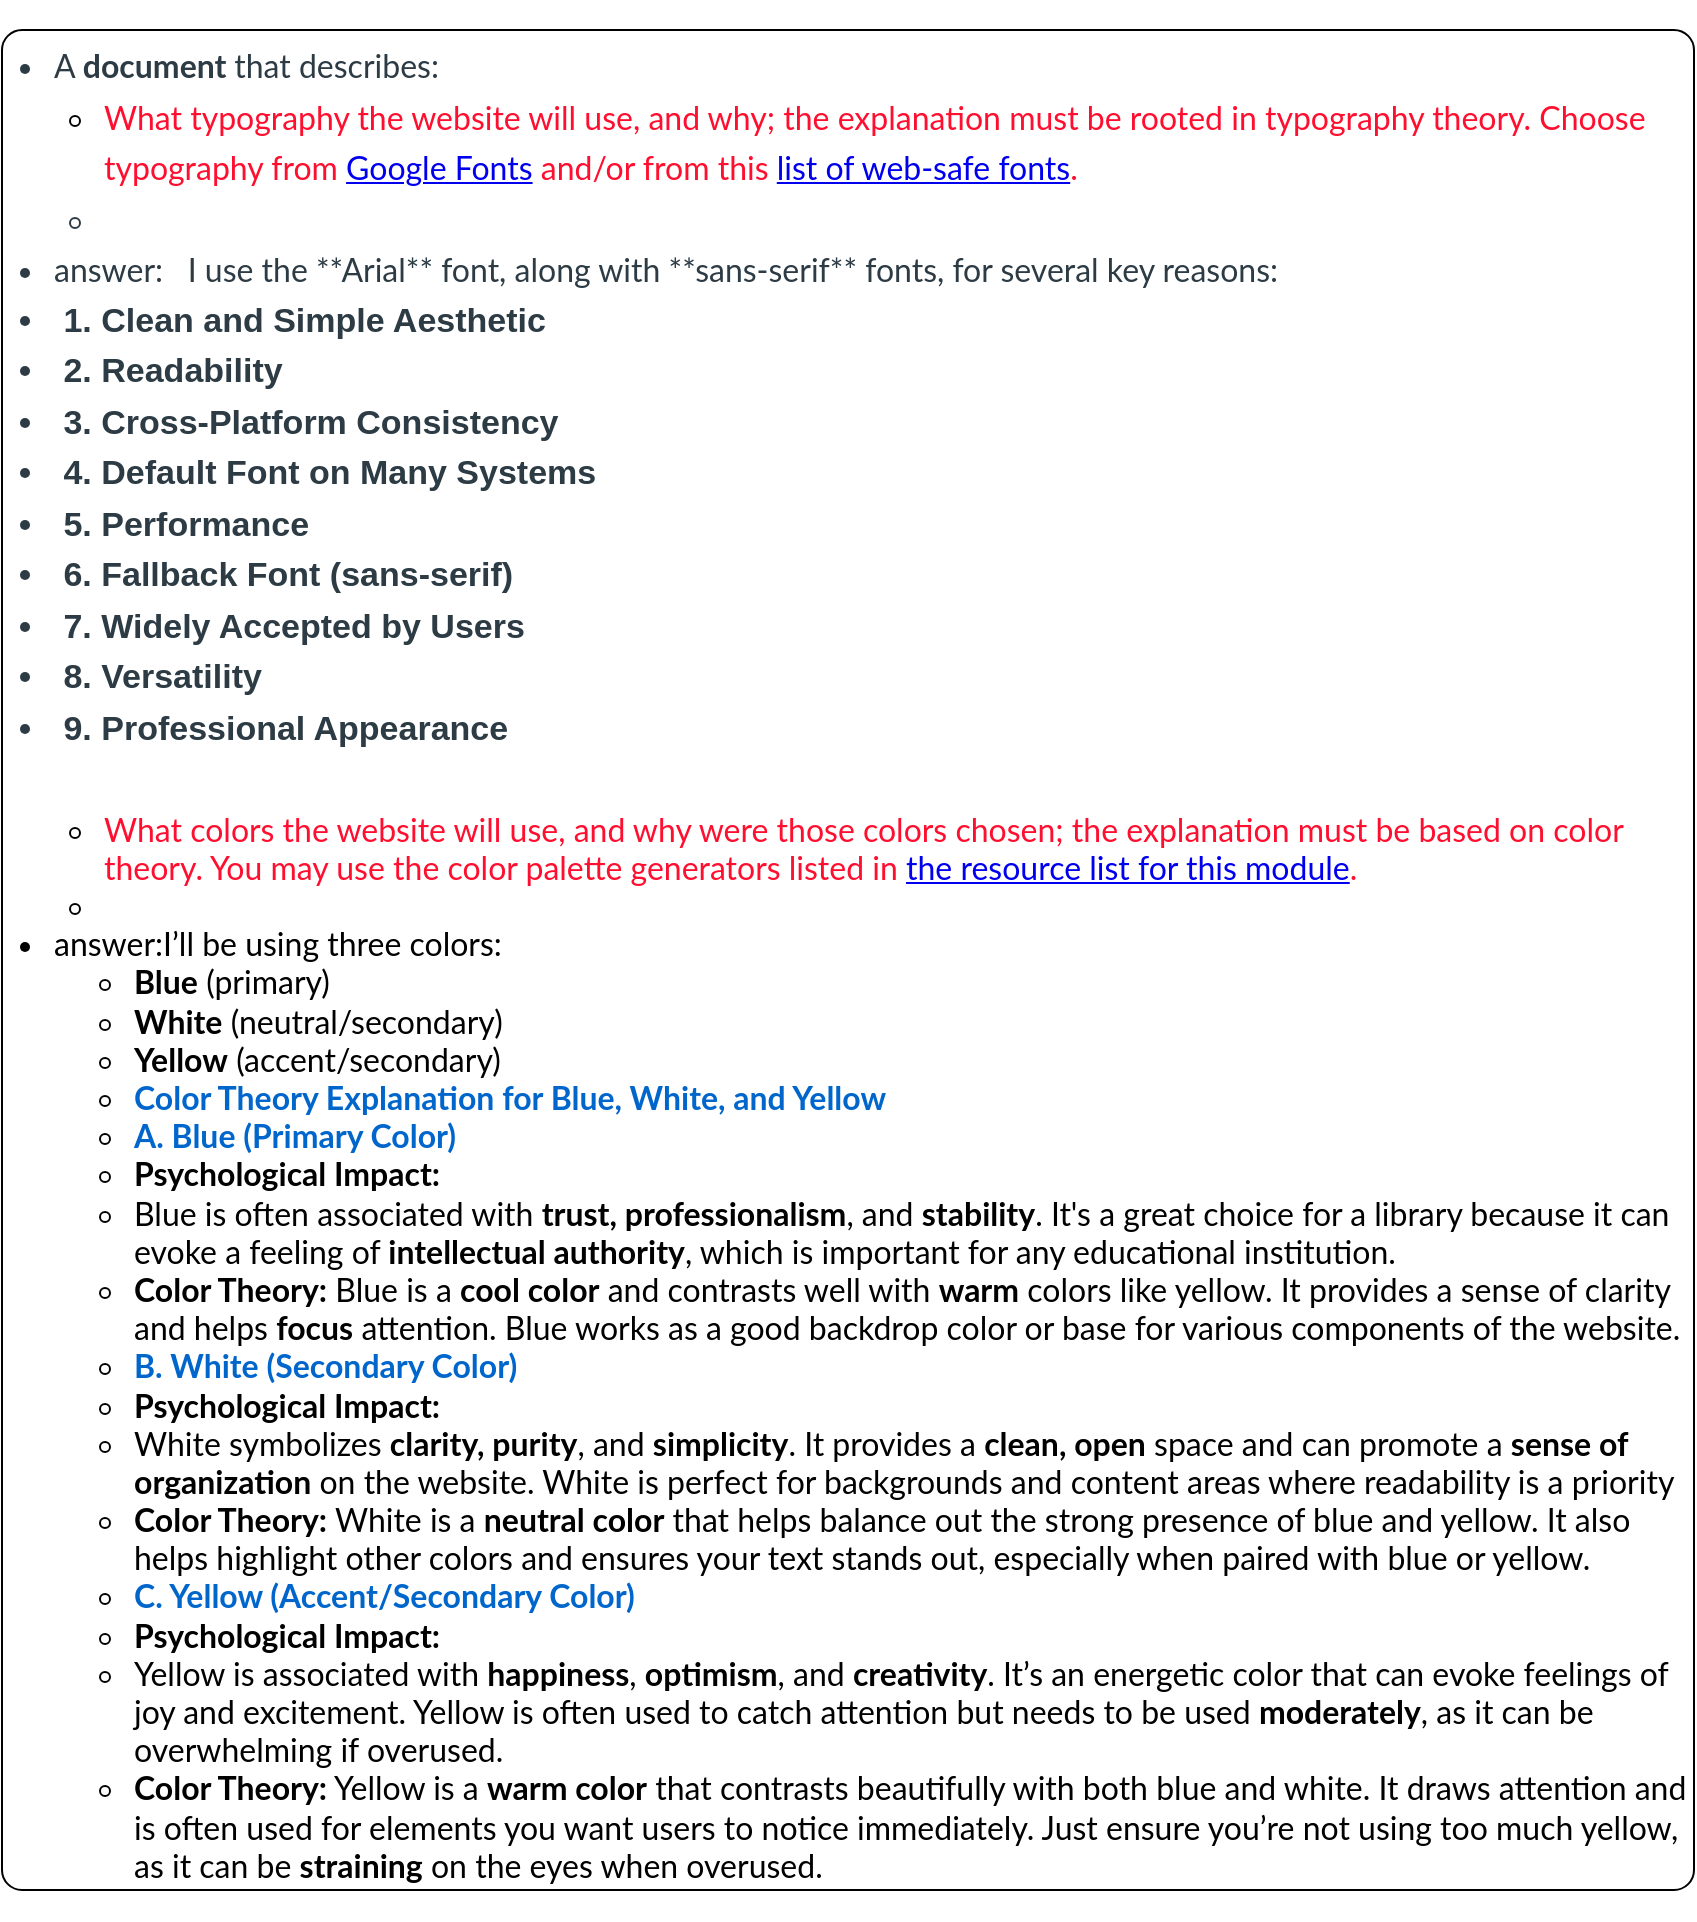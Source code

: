 <mxfile version="26.0.10">
  <diagram name="Page-1" id="ajU-YOVjr32LErKRBZZc">
    <mxGraphModel dx="1784" dy="1908" grid="0" gridSize="10" guides="1" tooltips="1" connect="1" arrows="1" fold="1" page="0" pageScale="1" pageWidth="850" pageHeight="1100" math="0" shadow="0">
      <root>
        <mxCell id="0" />
        <mxCell id="1" parent="0" />
        <mxCell id="9U9QXe8vwR6Vp0-iUwlZ-3" value="&lt;ul style=&quot;padding: 10px 0px 0px; margin: 10px 0px 6px 25px; text-size-adjust: auto; text-align: start; line-height: 150%;&quot;&gt;&lt;li style=&quot;color: light-dark(rgb(45, 59, 69), rgb(178, 190, 198)); font-family: &amp;quot;Lato Extended&amp;quot;, Lato, &amp;quot;Helvetica Neue&amp;quot;, Helvetica, Arial, sans-serif; font-size: 16px; font-weight: 400; text-size-adjust: auto;&quot;&gt;A&lt;span style=&quot;text-size-adjust: auto;&quot;&gt;&amp;nbsp;&lt;/span&gt;&lt;strong style=&quot;text-size-adjust: auto;&quot;&gt;document&lt;span style=&quot;text-size-adjust: auto;&quot;&gt;&amp;nbsp;&lt;/span&gt;&lt;/strong&gt;that describes:&lt;/li&gt;&lt;ul style=&quot;font-family: &amp;quot;Lato Extended&amp;quot;, Lato, &amp;quot;Helvetica Neue&amp;quot;, Helvetica, Arial, sans-serif; font-size: 16px; font-weight: 400; padding: 0px; margin: 0px 0px 0px 25px; text-size-adjust: auto;&quot;&gt;&lt;li style=&quot;text-size-adjust: auto;&quot;&gt;&lt;font style=&quot;color: light-dark(rgb(255, 15, 47), rgb(178, 190, 198));&quot;&gt;What typography the website will use, and why; the explanation must be rooted in typography theory. Choose typography from&lt;span style=&quot;text-size-adjust: auto;&quot;&gt;&amp;nbsp;&lt;/span&gt;&lt;a style=&quot;text-size-adjust: auto; outline: transparent solid 0.125rem;&quot; target=&quot;_blank&quot; href=&quot;https://fonts.google.com/&quot; class=&quot;inline_disabled external&quot;&gt;&lt;span style=&quot;text-size-adjust: auto;&quot;&gt;Google Fonts&lt;/span&gt;&lt;span style=&quot;text-size-adjust: auto;&quot; role=&quot;presentation&quot; class=&quot;external_link_icon&quot;&gt;&lt;span style=&quot;text-size-adjust: auto; border: 0px; clip: rect(0px, 0px, 0px, 0px); height: 1px; margin: -1px; overflow: hidden; padding: 0px; position: absolute; width: 1px; transform: translateZ(0px);&quot; class=&quot;screenreader-only&quot;&gt;Links to an external site.&lt;/span&gt;&lt;/span&gt;&lt;/a&gt;&lt;span style=&quot;text-size-adjust: auto;&quot;&gt;&amp;nbsp;&lt;/span&gt;and/or from this&lt;span style=&quot;text-size-adjust: auto;&quot;&gt;&amp;nbsp;&lt;/span&gt;&lt;a style=&quot;text-size-adjust: auto; outline: transparent solid 0.125rem;&quot; target=&quot;_blank&quot; href=&quot;https://blog.hubspot.com/website/web-safe-html-css-fonts&quot; class=&quot;inline_disabled external&quot;&gt;&lt;span style=&quot;text-size-adjust: auto;&quot;&gt;list of web-safe fonts&lt;/span&gt;&lt;span style=&quot;text-size-adjust: auto;&quot; role=&quot;presentation&quot; class=&quot;external_link_icon&quot;&gt;&lt;span style=&quot;text-size-adjust: auto; border: 0px; clip: rect(0px, 0px, 0px, 0px); height: 1px; margin: -1px; overflow: hidden; padding: 0px; position: absolute; width: 1px; transform: translateZ(0px);&quot; class=&quot;screenreader-only&quot;&gt;Links to an external site.&lt;/span&gt;&lt;/span&gt;&lt;/a&gt;.&amp;nbsp;&lt;/font&gt;&lt;/li&gt;&lt;li style=&quot;color: light-dark(rgb(45, 59, 69), rgb(178, 190, 198)); text-size-adjust: auto;&quot;&gt;&lt;br&gt;&lt;/li&gt;&lt;/ul&gt;&lt;li style=&quot;color: light-dark(rgb(45, 59, 69), rgb(178, 190, 198)); font-family: &amp;quot;Lato Extended&amp;quot;, Lato, &amp;quot;Helvetica Neue&amp;quot;, Helvetica, Arial, sans-serif; font-size: 16px; font-weight: 400;&quot;&gt;answer:&amp;nbsp; &amp;nbsp;I use the **Arial** font, along with **sans-serif** fonts, for several key reasons:&lt;/li&gt;&lt;li style=&quot;color: light-dark(rgb(45, 59, 69), rgb(178, 190, 198));&quot;&gt;&amp;nbsp;1. Clean and Simple Aesthetic&lt;/li&gt;&lt;li style=&quot;color: light-dark(rgb(45, 59, 69), rgb(178, 190, 198));&quot;&gt;&amp;nbsp;2. Readability&lt;/li&gt;&lt;li style=&quot;color: light-dark(rgb(45, 59, 69), rgb(178, 190, 198));&quot;&gt;&amp;nbsp;3. Cross-Platform Consistency&lt;/li&gt;&lt;li style=&quot;color: light-dark(rgb(45, 59, 69), rgb(178, 190, 198));&quot;&gt;&amp;nbsp;4. Default Font on Many Systems&lt;/li&gt;&lt;li style=&quot;color: light-dark(rgb(45, 59, 69), rgb(178, 190, 198));&quot;&gt;&amp;nbsp;5. Performance&lt;/li&gt;&lt;li style=&quot;color: light-dark(rgb(45, 59, 69), rgb(178, 190, 198));&quot;&gt;&amp;nbsp;6. Fallback Font (sans-serif)&lt;/li&gt;&lt;li style=&quot;color: light-dark(rgb(45, 59, 69), rgb(178, 190, 198));&quot;&gt;&amp;nbsp;7. Widely Accepted by Users&lt;/li&gt;&lt;li style=&quot;color: light-dark(rgb(45, 59, 69), rgb(178, 190, 198));&quot;&gt;&amp;nbsp;8. Versatility&lt;/li&gt;&lt;li style=&quot;color: light-dark(rgb(45, 59, 69), rgb(178, 190, 198));&quot;&gt;&amp;nbsp;9. Professional Appearance&amp;nbsp;&amp;nbsp;&lt;/li&gt;&lt;/ul&gt;&lt;div style=&quot;text-align: left;&quot;&gt;&lt;font face=&quot;Lato Extended, Lato, Helvetica Neue, Helvetica, Arial, sans-serif&quot; color=&quot;#2d3b45&quot;&gt;&lt;span style=&quot;font-size: 16px; font-weight: 400;&quot;&gt;&lt;br&gt;&lt;/span&gt;&lt;/font&gt;&lt;/div&gt;&lt;ul style=&quot;padding: 0px; margin: 0px 0px 6px 25px; text-size-adjust: auto; font-family: &amp;quot;Lato Extended&amp;quot;, Lato, &amp;quot;Helvetica Neue&amp;quot;, Helvetica, Arial, sans-serif; font-size: 16px; font-weight: 400;&quot;&gt;&lt;ul style=&quot;padding: 0px; margin: 0px 0px 0px 25px; text-size-adjust: auto;&quot;&gt;&lt;li style=&quot;text-align: left; text-size-adjust: auto;&quot;&gt;&lt;font style=&quot;color: rgb(255, 15, 47);&quot;&gt;What colors the website will use, and why were those colors chosen; the explanation must be based on color theory. You may use the color palette generators listed in&lt;span style=&quot;text-size-adjust: auto;&quot;&gt;&amp;nbsp;&lt;/span&gt;&lt;a style=&quot;text-size-adjust: auto; outline: transparent solid 0.125rem;&quot; data-api-returntype=&quot;Page&quot; data-api-endpoint=&quot;https://northeastern.instructure.com/api/v1/courses/208077/pages/module-3-readings-and-materials&quot; data-published=&quot;true&quot; data-course-type=&quot;wikiPages&quot; href=&quot;https://northeastern.instructure.com/courses/208077/pages/module-3-readings-and-materials&quot; title=&quot;Module 3 Readings and Materials&quot;&gt;the resource list for this module&lt;/a&gt;.&lt;/font&gt;&lt;/li&gt;&lt;li style=&quot;text-align: left; text-size-adjust: auto;&quot;&gt;&lt;font style=&quot;color: rgb(255, 15, 47);&quot;&gt;&lt;br&gt;&lt;/font&gt;&lt;/li&gt;&lt;/ul&gt;&lt;li&gt;&lt;div style=&quot;text-align: left;&quot;&gt;&lt;span style=&quot;background-color: transparent; color: light-dark(rgb(0, 0, 0), rgb(255, 255, 255));&quot;&gt;answer:I’ll be using three colors:&lt;/span&gt;&lt;/div&gt;&lt;ul style=&quot;caret-color: rgb(0, 0, 0);&quot;&gt;&lt;li style=&quot;text-align: left;&quot;&gt;&lt;strong&gt;Blue&lt;/strong&gt;&lt;span class=&quot;Apple-converted-space&quot;&gt;&amp;nbsp;&lt;/span&gt;(primary)&lt;/li&gt;&lt;li style=&quot;text-align: left;&quot;&gt;&lt;strong&gt;White&lt;/strong&gt;&lt;span class=&quot;Apple-converted-space&quot;&gt;&amp;nbsp;&lt;/span&gt;(neutral/secondary)&lt;/li&gt;&lt;li style=&quot;text-align: left;&quot;&gt;&lt;strong&gt;Yellow&lt;/strong&gt;&lt;span class=&quot;Apple-converted-space&quot;&gt;&amp;nbsp;&lt;/span&gt;(accent/secondary)&lt;/li&gt;&lt;li style=&quot;text-align: left;&quot;&gt;&lt;strong style=&quot;background-color: transparent;&quot;&gt;&lt;font style=&quot;color: light-dark(rgb(0, 102, 204), rgb(255, 255, 255));&quot;&gt;Color Theory Explanation for Blue, White, and Yellow&lt;/font&gt;&lt;/strong&gt;&lt;/li&gt;&lt;li style=&quot;text-align: left;&quot;&gt;&lt;strong style=&quot;background-color: transparent;&quot;&gt;&lt;font style=&quot;color: light-dark(rgb(0, 102, 204), rgb(255, 255, 255));&quot;&gt;A. Blue (Primary Color)&lt;/font&gt;&lt;/strong&gt;&lt;/li&gt;&lt;li style=&quot;text-align: left;&quot;&gt;&lt;strong style=&quot;background-color: transparent; color: light-dark(rgb(0, 0, 0), rgb(255, 255, 255)); text-align: center;&quot;&gt;Psychological Impact:&lt;/strong&gt;&lt;/li&gt;&lt;li style=&quot;text-align: left;&quot;&gt;Blue is often associated with&lt;span style=&quot;background-color: transparent; color: light-dark(rgb(0, 0, 0), rgb(255, 255, 255));&quot; class=&quot;Apple-converted-space&quot;&gt;&amp;nbsp;&lt;/span&gt;&lt;strong style=&quot;background-color: transparent; color: light-dark(rgb(0, 0, 0), rgb(255, 255, 255));&quot;&gt;trust, professionalism&lt;/strong&gt;&lt;span style=&quot;background-color: transparent; color: light-dark(rgb(0, 0, 0), rgb(255, 255, 255));&quot;&gt;, and&lt;/span&gt;&lt;span style=&quot;background-color: transparent; color: light-dark(rgb(0, 0, 0), rgb(255, 255, 255));&quot; class=&quot;Apple-converted-space&quot;&gt;&amp;nbsp;&lt;/span&gt;&lt;strong style=&quot;background-color: transparent; color: light-dark(rgb(0, 0, 0), rgb(255, 255, 255));&quot;&gt;stability&lt;/strong&gt;&lt;span style=&quot;background-color: transparent; color: light-dark(rgb(0, 0, 0), rgb(255, 255, 255));&quot;&gt;. It&#39;s a great choice for a library because it can evoke a feeling of&lt;/span&gt;&lt;span style=&quot;background-color: transparent; color: light-dark(rgb(0, 0, 0), rgb(255, 255, 255));&quot; class=&quot;Apple-converted-space&quot;&gt;&amp;nbsp;&lt;/span&gt;&lt;strong style=&quot;background-color: transparent; color: light-dark(rgb(0, 0, 0), rgb(255, 255, 255));&quot;&gt;intellectual authority&lt;/strong&gt;&lt;span style=&quot;background-color: transparent; color: light-dark(rgb(0, 0, 0), rgb(255, 255, 255));&quot;&gt;, which is important for any educational institution&lt;/span&gt;.&lt;/li&gt;&lt;li style=&quot;text-align: left;&quot;&gt;&lt;strong style=&quot;background-color: transparent; color: light-dark(rgb(0, 0, 0), rgb(255, 255, 255)); text-align: center;&quot;&gt;Color Theory:&lt;/strong&gt;&lt;span style=&quot;background-color: transparent; color: light-dark(rgb(0, 0, 0), rgb(255, 255, 255)); text-align: center;&quot; class=&quot;Apple-converted-space&quot;&gt;&amp;nbsp;&lt;/span&gt;&lt;span style=&quot;background-color: transparent; color: light-dark(rgb(0, 0, 0), rgb(255, 255, 255)); text-align: center;&quot;&gt;Blue is a&lt;/span&gt;&lt;span style=&quot;background-color: transparent; color: light-dark(rgb(0, 0, 0), rgb(255, 255, 255)); text-align: center;&quot; class=&quot;Apple-converted-space&quot;&gt;&amp;nbsp;&lt;/span&gt;&lt;strong style=&quot;background-color: transparent; color: light-dark(rgb(0, 0, 0), rgb(255, 255, 255)); text-align: center;&quot;&gt;cool color&lt;/strong&gt;&lt;span style=&quot;background-color: transparent; color: light-dark(rgb(0, 0, 0), rgb(255, 255, 255)); text-align: center;&quot; class=&quot;Apple-converted-space&quot;&gt;&amp;nbsp;&lt;/span&gt;&lt;span style=&quot;background-color: transparent; color: light-dark(rgb(0, 0, 0), rgb(255, 255, 255)); text-align: center;&quot;&gt;and contrasts well with&lt;/span&gt;&lt;span style=&quot;background-color: transparent; color: light-dark(rgb(0, 0, 0), rgb(255, 255, 255)); text-align: center;&quot; class=&quot;Apple-converted-space&quot;&gt;&amp;nbsp;&lt;/span&gt;&lt;strong style=&quot;background-color: transparent; color: light-dark(rgb(0, 0, 0), rgb(255, 255, 255)); text-align: center;&quot;&gt;warm&lt;/strong&gt;&lt;span style=&quot;background-color: transparent; color: light-dark(rgb(0, 0, 0), rgb(255, 255, 255)); text-align: center;&quot; class=&quot;Apple-converted-space&quot;&gt;&amp;nbsp;&lt;/span&gt;&lt;span style=&quot;background-color: transparent; color: light-dark(rgb(0, 0, 0), rgb(255, 255, 255)); text-align: center;&quot;&gt;colors like yellow. It provides a sense of clarity and helps&lt;/span&gt;&lt;span style=&quot;background-color: transparent; color: light-dark(rgb(0, 0, 0), rgb(255, 255, 255)); text-align: center;&quot; class=&quot;Apple-converted-space&quot;&gt;&amp;nbsp;&lt;/span&gt;&lt;strong style=&quot;background-color: transparent; color: light-dark(rgb(0, 0, 0), rgb(255, 255, 255)); text-align: center;&quot;&gt;focus&lt;/strong&gt;&lt;span style=&quot;background-color: transparent; color: light-dark(rgb(0, 0, 0), rgb(255, 255, 255)); text-align: center;&quot; class=&quot;Apple-converted-space&quot;&gt;&amp;nbsp;&lt;/span&gt;&lt;span style=&quot;background-color: transparent; color: light-dark(rgb(0, 0, 0), rgb(255, 255, 255)); text-align: center;&quot;&gt;attention. Blue works as a good backdrop color or base for various components of the website.&lt;/span&gt;&lt;/li&gt;&lt;li style=&quot;text-align: left;&quot;&gt;&lt;strong style=&quot;background-color: transparent; text-align: center;&quot;&gt;&lt;font style=&quot;color: light-dark(rgb(0, 102, 204), rgb(255, 255, 255));&quot;&gt;B. White (Secondary Color)&lt;/font&gt;&lt;/strong&gt;&lt;/li&gt;&lt;li style=&quot;text-align: left;&quot;&gt;&lt;strong style=&quot;background-color: transparent; color: light-dark(rgb(0, 0, 0), rgb(255, 255, 255)); text-align: center;&quot;&gt;Psychological Impact:&lt;/strong&gt;&lt;/li&gt;&lt;li style=&quot;text-align: left;&quot;&gt;White symbolizes&lt;span style=&quot;background-color: transparent; color: light-dark(rgb(0, 0, 0), rgb(255, 255, 255));&quot; class=&quot;Apple-converted-space&quot;&gt;&amp;nbsp;&lt;/span&gt;&lt;strong style=&quot;background-color: transparent; color: light-dark(rgb(0, 0, 0), rgb(255, 255, 255));&quot;&gt;clarity, purity&lt;/strong&gt;&lt;span style=&quot;background-color: transparent; color: light-dark(rgb(0, 0, 0), rgb(255, 255, 255));&quot;&gt;, and&lt;/span&gt;&lt;span style=&quot;background-color: transparent; color: light-dark(rgb(0, 0, 0), rgb(255, 255, 255));&quot; class=&quot;Apple-converted-space&quot;&gt;&amp;nbsp;&lt;/span&gt;&lt;strong style=&quot;background-color: transparent; color: light-dark(rgb(0, 0, 0), rgb(255, 255, 255));&quot;&gt;simplicity&lt;/strong&gt;&lt;span style=&quot;background-color: transparent; color: light-dark(rgb(0, 0, 0), rgb(255, 255, 255));&quot;&gt;. It provides a&lt;/span&gt;&lt;span style=&quot;background-color: transparent; color: light-dark(rgb(0, 0, 0), rgb(255, 255, 255));&quot; class=&quot;Apple-converted-space&quot;&gt;&amp;nbsp;&lt;/span&gt;&lt;strong style=&quot;background-color: transparent; color: light-dark(rgb(0, 0, 0), rgb(255, 255, 255));&quot;&gt;clean, open&lt;/strong&gt;&lt;span style=&quot;background-color: transparent; color: light-dark(rgb(0, 0, 0), rgb(255, 255, 255));&quot; class=&quot;Apple-converted-space&quot;&gt;&amp;nbsp;&lt;/span&gt;&lt;span style=&quot;background-color: transparent; color: light-dark(rgb(0, 0, 0), rgb(255, 255, 255));&quot;&gt;space and can promote a&lt;/span&gt;&lt;span style=&quot;background-color: transparent; color: light-dark(rgb(0, 0, 0), rgb(255, 255, 255));&quot; class=&quot;Apple-converted-space&quot;&gt;&amp;nbsp;&lt;/span&gt;&lt;strong style=&quot;background-color: transparent; color: light-dark(rgb(0, 0, 0), rgb(255, 255, 255));&quot;&gt;sense of organization&lt;/strong&gt;&lt;span style=&quot;background-color: transparent; color: light-dark(rgb(0, 0, 0), rgb(255, 255, 255));&quot; class=&quot;Apple-converted-space&quot;&gt;&amp;nbsp;&lt;/span&gt;&lt;span style=&quot;background-color: transparent; color: light-dark(rgb(0, 0, 0), rgb(255, 255, 255));&quot;&gt;on the website. White is perfect for backgrounds and content areas where readability is a priority&lt;/span&gt;&lt;/li&gt;&lt;li style=&quot;text-align: left;&quot;&gt;&lt;strong style=&quot;background-color: transparent; color: light-dark(rgb(0, 0, 0), rgb(255, 255, 255));&quot;&gt;Color Theory:&lt;/strong&gt;&lt;span style=&quot;background-color: transparent; color: light-dark(rgb(0, 0, 0), rgb(255, 255, 255));&quot; class=&quot;Apple-converted-space&quot;&gt;&amp;nbsp;&lt;/span&gt;&lt;span style=&quot;background-color: transparent; color: light-dark(rgb(0, 0, 0), rgb(255, 255, 255));&quot;&gt;White is a&lt;/span&gt;&lt;span style=&quot;background-color: transparent; color: light-dark(rgb(0, 0, 0), rgb(255, 255, 255));&quot; class=&quot;Apple-converted-space&quot;&gt;&amp;nbsp;&lt;/span&gt;&lt;strong style=&quot;background-color: transparent; color: light-dark(rgb(0, 0, 0), rgb(255, 255, 255));&quot;&gt;neutral color&lt;/strong&gt;&lt;span style=&quot;background-color: transparent; color: light-dark(rgb(0, 0, 0), rgb(255, 255, 255));&quot; class=&quot;Apple-converted-space&quot;&gt;&amp;nbsp;&lt;/span&gt;&lt;span style=&quot;background-color: transparent; color: light-dark(rgb(0, 0, 0), rgb(255, 255, 255));&quot;&gt;that helps balance out the strong presence of blue and yellow. It also helps highlight other colors and ensures your text stands out, especially when paired with blue or yellow.&lt;/span&gt;&lt;/li&gt;&lt;li style=&quot;text-align: left;&quot;&gt;&lt;strong style=&quot;background-color: transparent;&quot;&gt;&lt;font style=&quot;color: light-dark(rgb(0, 102, 204), rgb(255, 255, 255));&quot;&gt;C. Yellow (Accent/Secondary Color)&lt;/font&gt;&lt;/strong&gt;&lt;/li&gt;&lt;li style=&quot;text-align: left;&quot;&gt;&lt;strong style=&quot;background-color: transparent; color: light-dark(rgb(0, 0, 0), rgb(255, 255, 255));&quot;&gt;Psychological Impact:&lt;/strong&gt;&lt;/li&gt;&lt;li style=&quot;text-align: left;&quot;&gt;Yellow is associated with&lt;span style=&quot;background-color: transparent; color: light-dark(rgb(0, 0, 0), rgb(255, 255, 255));&quot; class=&quot;Apple-converted-space&quot;&gt;&amp;nbsp;&lt;/span&gt;&lt;strong style=&quot;background-color: transparent; color: light-dark(rgb(0, 0, 0), rgb(255, 255, 255));&quot;&gt;happiness&lt;/strong&gt;&lt;span style=&quot;background-color: transparent; color: light-dark(rgb(0, 0, 0), rgb(255, 255, 255));&quot;&gt;,&lt;/span&gt;&lt;span style=&quot;background-color: transparent; color: light-dark(rgb(0, 0, 0), rgb(255, 255, 255));&quot; class=&quot;Apple-converted-space&quot;&gt;&amp;nbsp;&lt;/span&gt;&lt;strong style=&quot;background-color: transparent; color: light-dark(rgb(0, 0, 0), rgb(255, 255, 255));&quot;&gt;optimism&lt;/strong&gt;&lt;span style=&quot;background-color: transparent; color: light-dark(rgb(0, 0, 0), rgb(255, 255, 255));&quot;&gt;, and&lt;/span&gt;&lt;span style=&quot;background-color: transparent; color: light-dark(rgb(0, 0, 0), rgb(255, 255, 255));&quot; class=&quot;Apple-converted-space&quot;&gt;&amp;nbsp;&lt;/span&gt;&lt;strong style=&quot;background-color: transparent; color: light-dark(rgb(0, 0, 0), rgb(255, 255, 255));&quot;&gt;creativity&lt;/strong&gt;&lt;span style=&quot;background-color: transparent; color: light-dark(rgb(0, 0, 0), rgb(255, 255, 255));&quot;&gt;. It’s an energetic color that can evoke feelings of joy and excitement. Yellow is often used to catch attention but needs to be used&lt;/span&gt;&lt;span style=&quot;background-color: transparent; color: light-dark(rgb(0, 0, 0), rgb(255, 255, 255));&quot; class=&quot;Apple-converted-space&quot;&gt;&amp;nbsp;&lt;/span&gt;&lt;strong style=&quot;background-color: transparent; color: light-dark(rgb(0, 0, 0), rgb(255, 255, 255));&quot;&gt;moderately&lt;/strong&gt;&lt;span style=&quot;background-color: transparent; color: light-dark(rgb(0, 0, 0), rgb(255, 255, 255));&quot;&gt;, as it can be overwhelming if overused.&lt;/span&gt;&lt;/li&gt;&lt;li style=&quot;text-align: left;&quot;&gt;&lt;strong style=&quot;background-color: transparent; color: light-dark(rgb(0, 0, 0), rgb(255, 255, 255));&quot;&gt;Color Theory:&lt;/strong&gt;&lt;span style=&quot;background-color: transparent; color: light-dark(rgb(0, 0, 0), rgb(255, 255, 255));&quot; class=&quot;Apple-converted-space&quot;&gt;&amp;nbsp;&lt;/span&gt;&lt;span style=&quot;background-color: transparent; color: light-dark(rgb(0, 0, 0), rgb(255, 255, 255));&quot;&gt;Yellow is a&lt;/span&gt;&lt;span style=&quot;background-color: transparent; color: light-dark(rgb(0, 0, 0), rgb(255, 255, 255));&quot; class=&quot;Apple-converted-space&quot;&gt;&amp;nbsp;&lt;/span&gt;&lt;strong style=&quot;background-color: transparent; color: light-dark(rgb(0, 0, 0), rgb(255, 255, 255));&quot;&gt;warm color&lt;/strong&gt;&lt;span style=&quot;background-color: transparent; color: light-dark(rgb(0, 0, 0), rgb(255, 255, 255));&quot; class=&quot;Apple-converted-space&quot;&gt;&amp;nbsp;&lt;/span&gt;&lt;span style=&quot;background-color: transparent; color: light-dark(rgb(0, 0, 0), rgb(255, 255, 255));&quot;&gt;that contrasts beautifully with both blue and white. It draws attention and is often used for elements you want users to notice immediately. Just ensure you’re not using too much yellow, as it can be&lt;/span&gt;&lt;span style=&quot;background-color: transparent; color: light-dark(rgb(0, 0, 0), rgb(255, 255, 255));&quot; class=&quot;Apple-converted-space&quot;&gt;&amp;nbsp;&lt;/span&gt;&lt;strong style=&quot;background-color: transparent; color: light-dark(rgb(0, 0, 0), rgb(255, 255, 255));&quot;&gt;straining&lt;/strong&gt;&lt;span style=&quot;background-color: transparent; color: light-dark(rgb(0, 0, 0), rgb(255, 255, 255));&quot; class=&quot;Apple-converted-space&quot;&gt;&amp;nbsp;&lt;/span&gt;&lt;span style=&quot;background-color: transparent; color: light-dark(rgb(0, 0, 0), rgb(255, 255, 255));&quot;&gt;on the eyes when overused.&lt;/span&gt;&lt;/li&gt;&lt;/ul&gt;&lt;h3 style=&quot;caret-color: rgb(0, 0, 0);&quot;&gt;&lt;strong&gt;&lt;/strong&gt;&lt;/h3&gt;&lt;/li&gt;&lt;/ul&gt;" style="strokeWidth=1;shadow=0;dashed=0;align=center;html=1;shape=mxgraph.mockup.buttons.button;mainText=;buttonStyle=round;fontSize=17;fontStyle=1;whiteSpace=wrap;" vertex="1" parent="1">
          <mxGeometry x="-728" y="-794" width="846" height="930" as="geometry" />
        </mxCell>
      </root>
    </mxGraphModel>
  </diagram>
</mxfile>
